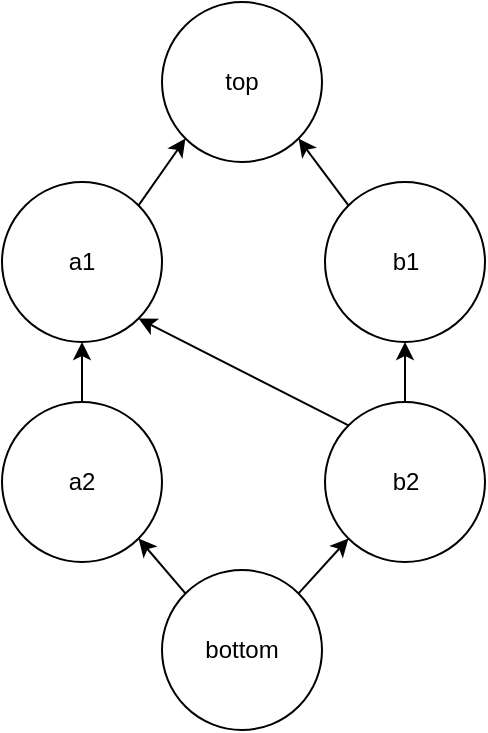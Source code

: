 <mxfile version="12.1.4" type="device" pages="1"><diagram id="InQPFUECP4X3ifCsMNBc" name="Page-1"><mxGraphModel dx="272" dy="220" grid="1" gridSize="10" guides="1" tooltips="1" connect="1" arrows="1" fold="1" page="1" pageScale="1" pageWidth="200" pageHeight="200" math="0" shadow="0"><root><mxCell id="0"/><mxCell id="1" parent="0"/><mxCell id="wktqMaCWTj3aWyUuIJf4-1" value="bottom" style="ellipse;whiteSpace=wrap;html=1;aspect=fixed;" vertex="1" parent="1"><mxGeometry x="360" y="614" width="80" height="80" as="geometry"/></mxCell><mxCell id="wktqMaCWTj3aWyUuIJf4-2" value="b2" style="ellipse;whiteSpace=wrap;html=1;aspect=fixed;" vertex="1" parent="1"><mxGeometry x="441.5" y="530" width="80" height="80" as="geometry"/></mxCell><mxCell id="wktqMaCWTj3aWyUuIJf4-3" value="a1" style="ellipse;whiteSpace=wrap;html=1;aspect=fixed;" vertex="1" parent="1"><mxGeometry x="280" y="420" width="80" height="80" as="geometry"/></mxCell><mxCell id="wktqMaCWTj3aWyUuIJf4-4" value="a2" style="ellipse;whiteSpace=wrap;html=1;aspect=fixed;" vertex="1" parent="1"><mxGeometry x="280" y="530" width="80" height="80" as="geometry"/></mxCell><mxCell id="wktqMaCWTj3aWyUuIJf4-5" value="b1" style="ellipse;whiteSpace=wrap;html=1;aspect=fixed;" vertex="1" parent="1"><mxGeometry x="441.5" y="420" width="80" height="80" as="geometry"/></mxCell><mxCell id="wktqMaCWTj3aWyUuIJf4-6" value="top" style="ellipse;whiteSpace=wrap;html=1;aspect=fixed;" vertex="1" parent="1"><mxGeometry x="360" y="330" width="80" height="80" as="geometry"/></mxCell><mxCell id="wktqMaCWTj3aWyUuIJf4-7" value="" style="endArrow=classic;html=1;exitX=0;exitY=0;exitDx=0;exitDy=0;entryX=1;entryY=1;entryDx=0;entryDy=0;" edge="1" parent="1" source="wktqMaCWTj3aWyUuIJf4-1" target="wktqMaCWTj3aWyUuIJf4-4"><mxGeometry width="50" height="50" relative="1" as="geometry"><mxPoint x="260" y="770" as="sourcePoint"/><mxPoint x="310" y="720" as="targetPoint"/></mxGeometry></mxCell><mxCell id="wktqMaCWTj3aWyUuIJf4-8" value="" style="endArrow=classic;html=1;exitX=1;exitY=0;exitDx=0;exitDy=0;entryX=0;entryY=1;entryDx=0;entryDy=0;" edge="1" parent="1" source="wktqMaCWTj3aWyUuIJf4-1" target="wktqMaCWTj3aWyUuIJf4-2"><mxGeometry width="50" height="50" relative="1" as="geometry"><mxPoint x="439.784" y="625.716" as="sourcePoint"/><mxPoint x="349.784" y="608.284" as="targetPoint"/></mxGeometry></mxCell><mxCell id="wktqMaCWTj3aWyUuIJf4-9" value="" style="endArrow=classic;html=1;exitX=0.5;exitY=0;exitDx=0;exitDy=0;entryX=0.5;entryY=1;entryDx=0;entryDy=0;" edge="1" parent="1" source="wktqMaCWTj3aWyUuIJf4-4" target="wktqMaCWTj3aWyUuIJf4-3"><mxGeometry width="50" height="50" relative="1" as="geometry"><mxPoint x="406.64" y="653.04" as="sourcePoint"/><mxPoint x="368.284" y="618.284" as="targetPoint"/></mxGeometry></mxCell><mxCell id="wktqMaCWTj3aWyUuIJf4-10" value="" style="endArrow=classic;html=1;exitX=0.5;exitY=0;exitDx=0;exitDy=0;entryX=0.5;entryY=1;entryDx=0;entryDy=0;" edge="1" parent="1" source="wktqMaCWTj3aWyUuIJf4-2" target="wktqMaCWTj3aWyUuIJf4-5"><mxGeometry width="50" height="50" relative="1" as="geometry"><mxPoint x="378.14" y="663.04" as="sourcePoint"/><mxPoint x="339.784" y="628.284" as="targetPoint"/></mxGeometry></mxCell><mxCell id="wktqMaCWTj3aWyUuIJf4-11" value="" style="endArrow=classic;html=1;entryX=0;entryY=1;entryDx=0;entryDy=0;exitX=1;exitY=0;exitDx=0;exitDy=0;" edge="1" parent="1" source="wktqMaCWTj3aWyUuIJf4-3" target="wktqMaCWTj3aWyUuIJf4-6"><mxGeometry width="50" height="50" relative="1" as="geometry"><mxPoint x="328" y="432" as="sourcePoint"/><mxPoint x="329.784" y="379.784" as="targetPoint"/></mxGeometry></mxCell><mxCell id="wktqMaCWTj3aWyUuIJf4-12" value="" style="endArrow=classic;html=1;entryX=1;entryY=1;entryDx=0;entryDy=0;exitX=0;exitY=0;exitDx=0;exitDy=0;" edge="1" parent="1" source="wktqMaCWTj3aWyUuIJf4-5" target="wktqMaCWTj3aWyUuIJf4-6"><mxGeometry width="50" height="50" relative="1" as="geometry"><mxPoint x="470" y="390" as="sourcePoint"/><mxPoint x="439.784" y="385.284" as="targetPoint"/></mxGeometry></mxCell><mxCell id="wktqMaCWTj3aWyUuIJf4-14" value="" style="endArrow=classic;html=1;exitX=0;exitY=0;exitDx=0;exitDy=0;entryX=1;entryY=1;entryDx=0;entryDy=0;" edge="1" parent="1" source="wktqMaCWTj3aWyUuIJf4-2" target="wktqMaCWTj3aWyUuIJf4-3"><mxGeometry width="50" height="50" relative="1" as="geometry"><mxPoint x="491.5" y="540" as="sourcePoint"/><mxPoint x="355" y="482" as="targetPoint"/></mxGeometry></mxCell></root></mxGraphModel></diagram></mxfile>